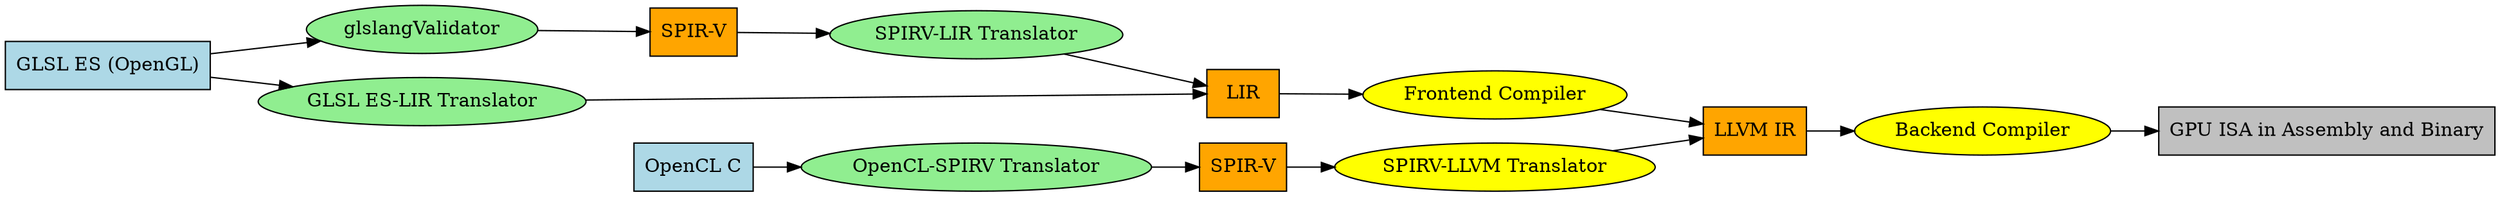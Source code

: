 digraph ShaderToLLVMIR {
    rankdir=LR;
    node [shape=record, style=filled, color=black];

    // Source Languages
    GLSL [label="GLSL ES (OpenGL)", fillcolor=lightblue];
    OpenCL_C [label="OpenCL C", fillcolor=lightblue];

    // Intermediate Representation
    SPIRV [label="SPIR-V", fillcolor=orange];
    SPIRV2 [label="SPIR-V", fillcolor=orange];

    LIR [label="LIR", fillcolor=orange];

    GPU_ISA [label="GPU ISA in Assembly and Binary", fillcolor=grey];

    // LLVM IR
    LLVM_IR [label="LLVM IR", fillcolor=orange];

    // Tools with oval shapes
    node [shape=oval, style=filled, fillcolor=lightgreen];
    Glslang [label="glslangValidator"];
    CL_SPIRV [label="OpenCL-SPIRV Translator"];
    GLSL_LIR [label="GLSL ES-LIR Translator"];
    SPIRV_LIR [label="SPIRV-LIR Translator"];

    // Tools with oval shapes
    node [shape=oval, style=filled, fillcolor=yellow];
    LIR_LLVM [label="Frontend Compiler"];
    SPIRV_LLVM [label="SPIRV-LLVM Translator"];
    LLVMCompiler [label="Backend Compiler"];

    // Edges
    GLSL -> GLSL_LIR -> LIR -> LIR_LLVM -> LLVM_IR;
    GLSL -> Glslang -> SPIRV -> SPIRV_LIR -> LIR;
    OpenCL_C -> CL_SPIRV -> SPIRV2;
    SPIRV2 -> SPIRV_LLVM -> LLVM_IR;
    LLVM_IR -> LLVMCompiler -> GPU_ISA;
}
